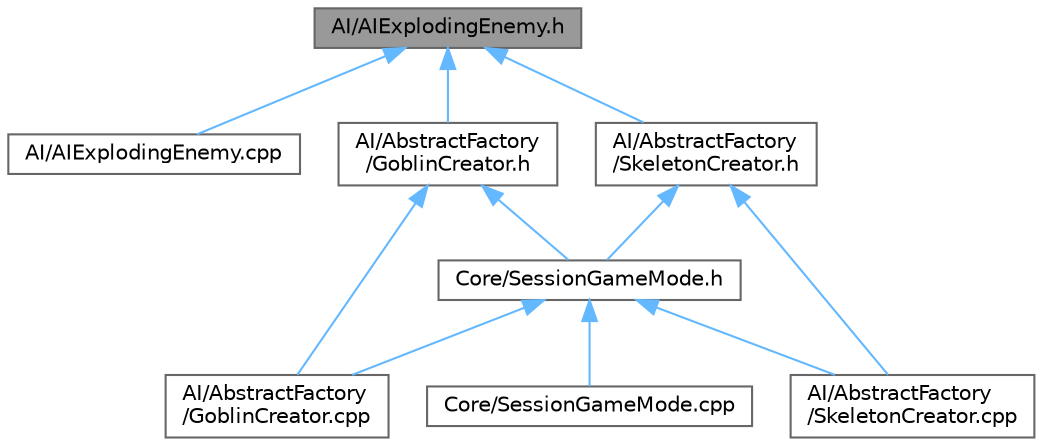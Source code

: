 digraph "AI/AIExplodingEnemy.h"
{
 // LATEX_PDF_SIZE
  bgcolor="transparent";
  edge [fontname=Helvetica,fontsize=10,labelfontname=Helvetica,labelfontsize=10];
  node [fontname=Helvetica,fontsize=10,shape=box,height=0.2,width=0.4];
  Node1 [id="Node000001",label="AI/AIExplodingEnemy.h",height=0.2,width=0.4,color="gray40", fillcolor="grey60", style="filled", fontcolor="black",tooltip=" "];
  Node1 -> Node2 [id="edge11_Node000001_Node000002",dir="back",color="steelblue1",style="solid",tooltip=" "];
  Node2 [id="Node000002",label="AI/AIExplodingEnemy.cpp",height=0.2,width=0.4,color="grey40", fillcolor="white", style="filled",URL="$_a_i_exploding_enemy_8cpp.html",tooltip=" "];
  Node1 -> Node3 [id="edge12_Node000001_Node000003",dir="back",color="steelblue1",style="solid",tooltip=" "];
  Node3 [id="Node000003",label="AI/AbstractFactory\l/GoblinCreator.h",height=0.2,width=0.4,color="grey40", fillcolor="white", style="filled",URL="$_goblin_creator_8h.html",tooltip=" "];
  Node3 -> Node4 [id="edge13_Node000003_Node000004",dir="back",color="steelblue1",style="solid",tooltip=" "];
  Node4 [id="Node000004",label="AI/AbstractFactory\l/GoblinCreator.cpp",height=0.2,width=0.4,color="grey40", fillcolor="white", style="filled",URL="$_goblin_creator_8cpp.html",tooltip=" "];
  Node3 -> Node5 [id="edge14_Node000003_Node000005",dir="back",color="steelblue1",style="solid",tooltip=" "];
  Node5 [id="Node000005",label="Core/SessionGameMode.h",height=0.2,width=0.4,color="grey40", fillcolor="white", style="filled",URL="$_session_game_mode_8h.html",tooltip=" "];
  Node5 -> Node4 [id="edge15_Node000005_Node000004",dir="back",color="steelblue1",style="solid",tooltip=" "];
  Node5 -> Node6 [id="edge16_Node000005_Node000006",dir="back",color="steelblue1",style="solid",tooltip=" "];
  Node6 [id="Node000006",label="AI/AbstractFactory\l/SkeletonCreator.cpp",height=0.2,width=0.4,color="grey40", fillcolor="white", style="filled",URL="$_skeleton_creator_8cpp.html",tooltip=" "];
  Node5 -> Node7 [id="edge17_Node000005_Node000007",dir="back",color="steelblue1",style="solid",tooltip=" "];
  Node7 [id="Node000007",label="Core/SessionGameMode.cpp",height=0.2,width=0.4,color="grey40", fillcolor="white", style="filled",URL="$_session_game_mode_8cpp.html",tooltip=" "];
  Node1 -> Node8 [id="edge18_Node000001_Node000008",dir="back",color="steelblue1",style="solid",tooltip=" "];
  Node8 [id="Node000008",label="AI/AbstractFactory\l/SkeletonCreator.h",height=0.2,width=0.4,color="grey40", fillcolor="white", style="filled",URL="$_skeleton_creator_8h.html",tooltip=" "];
  Node8 -> Node6 [id="edge19_Node000008_Node000006",dir="back",color="steelblue1",style="solid",tooltip=" "];
  Node8 -> Node5 [id="edge20_Node000008_Node000005",dir="back",color="steelblue1",style="solid",tooltip=" "];
}
